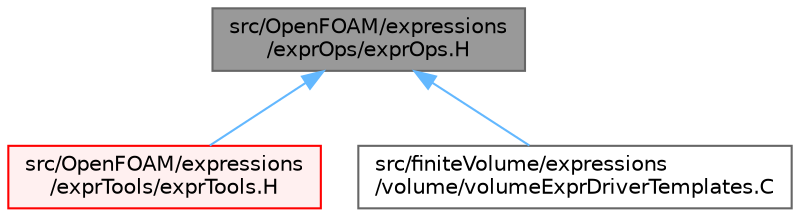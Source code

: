 digraph "src/OpenFOAM/expressions/exprOps/exprOps.H"
{
 // LATEX_PDF_SIZE
  bgcolor="transparent";
  edge [fontname=Helvetica,fontsize=10,labelfontname=Helvetica,labelfontsize=10];
  node [fontname=Helvetica,fontsize=10,shape=box,height=0.2,width=0.4];
  Node1 [id="Node000001",label="src/OpenFOAM/expressions\l/exprOps/exprOps.H",height=0.2,width=0.4,color="gray40", fillcolor="grey60", style="filled", fontcolor="black",tooltip="Operations involving expressions."];
  Node1 -> Node2 [id="edge1_Node000001_Node000002",dir="back",color="steelblue1",style="solid",tooltip=" "];
  Node2 [id="Node000002",label="src/OpenFOAM/expressions\l/exprTools/exprTools.H",height=0.2,width=0.4,color="red", fillcolor="#FFF0F0", style="filled",URL="$exprTools_8H.html",tooltip=" "];
  Node1 -> Node5 [id="edge2_Node000001_Node000005",dir="back",color="steelblue1",style="solid",tooltip=" "];
  Node5 [id="Node000005",label="src/finiteVolume/expressions\l/volume/volumeExprDriverTemplates.C",height=0.2,width=0.4,color="grey40", fillcolor="white", style="filled",URL="$volumeExprDriverTemplates_8C.html",tooltip=" "];
}
